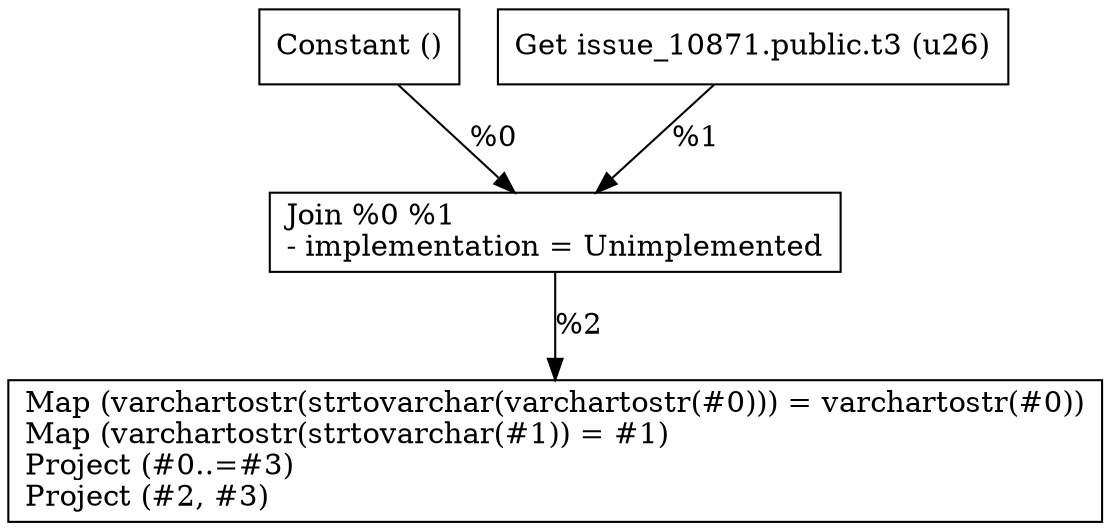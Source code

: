 digraph G {
    node0 [shape = record, label="Constant ()\l"]
    node1 [shape = record, label="Get issue_10871.public.t3 (u26)\l"]
    node2 [shape = record, label="Join %0 %1\l- implementation = Unimplemented\l"]
    node3 [shape = record, label="Map (varchartostr(strtovarchar(varchartostr(#0))) = varchartostr(#0))\lMap (varchartostr(strtovarchar(#1)) = #1)\lProject (#0..=#3)\lProject (#2, #3)\l"]
    node1 -> node2 [label = "%1\l"]
    node0 -> node2 [label = "%0\l"]
    node2 -> node3 [label = "%2\l"]
}
